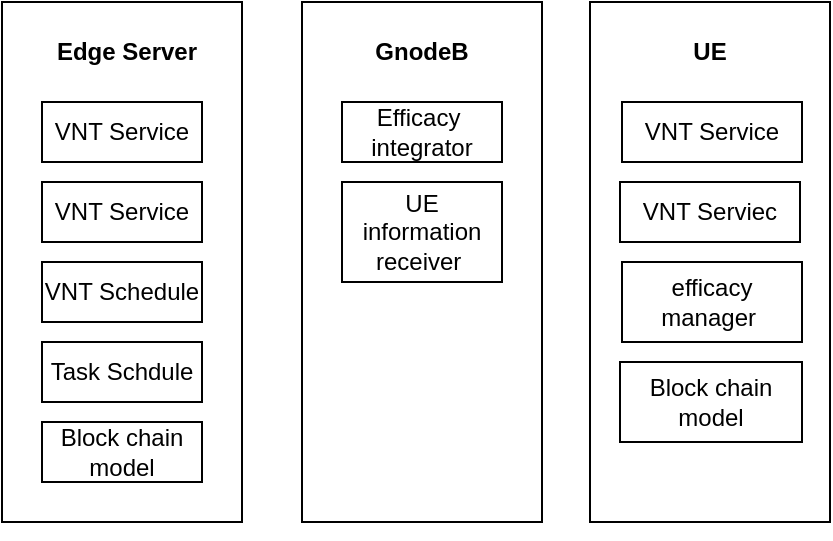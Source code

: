<mxfile version="20.7.4" type="github">
  <diagram id="s5Lp6KJXsDP1r1KMHNbF" name="第 1 页">
    <mxGraphModel dx="474" dy="768" grid="1" gridSize="10" guides="1" tooltips="1" connect="1" arrows="1" fold="1" page="1" pageScale="1" pageWidth="827" pageHeight="1169" math="0" shadow="0">
      <root>
        <mxCell id="0" />
        <mxCell id="1" parent="0" />
        <mxCell id="JW6iBh6kQ_5JrkFKigj4-1" value="" style="rounded=0;whiteSpace=wrap;html=1;" vertex="1" parent="1">
          <mxGeometry x="60" y="60" width="120" height="260" as="geometry" />
        </mxCell>
        <mxCell id="JW6iBh6kQ_5JrkFKigj4-2" value="" style="rounded=0;whiteSpace=wrap;html=1;" vertex="1" parent="1">
          <mxGeometry x="210" y="60" width="120" height="260" as="geometry" />
        </mxCell>
        <mxCell id="JW6iBh6kQ_5JrkFKigj4-3" value="" style="rounded=0;whiteSpace=wrap;html=1;" vertex="1" parent="1">
          <mxGeometry x="354" y="60" width="120" height="260" as="geometry" />
        </mxCell>
        <mxCell id="JW6iBh6kQ_5JrkFKigj4-4" value="&lt;font style=&quot;vertical-align: inherit;&quot;&gt;&lt;font style=&quot;vertical-align: inherit;&quot;&gt;Edge Server&lt;/font&gt;&lt;/font&gt;" style="text;html=1;strokeColor=none;fillColor=none;align=center;verticalAlign=middle;whiteSpace=wrap;rounded=0;strokeWidth=5;fontStyle=1" vertex="1" parent="1">
          <mxGeometry x="85" y="70" width="75" height="30" as="geometry" />
        </mxCell>
        <mxCell id="JW6iBh6kQ_5JrkFKigj4-5" value="&lt;b&gt;GnodeB&lt;/b&gt;" style="text;html=1;strokeColor=none;fillColor=none;align=center;verticalAlign=middle;whiteSpace=wrap;rounded=0;strokeWidth=5;" vertex="1" parent="1">
          <mxGeometry x="240" y="70" width="60" height="30" as="geometry" />
        </mxCell>
        <mxCell id="JW6iBh6kQ_5JrkFKigj4-6" value="&lt;b&gt;UE&lt;/b&gt;" style="text;html=1;strokeColor=none;fillColor=none;align=center;verticalAlign=middle;whiteSpace=wrap;rounded=0;strokeWidth=5;" vertex="1" parent="1">
          <mxGeometry x="384" y="70" width="60" height="30" as="geometry" />
        </mxCell>
        <mxCell id="JW6iBh6kQ_5JrkFKigj4-7" value="VNT Service" style="rounded=0;whiteSpace=wrap;html=1;strokeWidth=1;" vertex="1" parent="1">
          <mxGeometry x="80" y="110" width="80" height="30" as="geometry" />
        </mxCell>
        <mxCell id="JW6iBh6kQ_5JrkFKigj4-9" value="VNT Service" style="rounded=0;whiteSpace=wrap;html=1;strokeWidth=1;" vertex="1" parent="1">
          <mxGeometry x="80" y="150" width="80" height="30" as="geometry" />
        </mxCell>
        <mxCell id="JW6iBh6kQ_5JrkFKigj4-10" value="VNT Schedule" style="rounded=0;whiteSpace=wrap;html=1;strokeWidth=1;" vertex="1" parent="1">
          <mxGeometry x="80" y="190" width="80" height="30" as="geometry" />
        </mxCell>
        <mxCell id="JW6iBh6kQ_5JrkFKigj4-11" value="Task Schdule" style="rounded=0;whiteSpace=wrap;html=1;strokeWidth=1;" vertex="1" parent="1">
          <mxGeometry x="80" y="230" width="80" height="30" as="geometry" />
        </mxCell>
        <mxCell id="JW6iBh6kQ_5JrkFKigj4-12" value="Block chain model" style="rounded=0;whiteSpace=wrap;html=1;strokeWidth=1;" vertex="1" parent="1">
          <mxGeometry x="80" y="270" width="80" height="30" as="geometry" />
        </mxCell>
        <mxCell id="JW6iBh6kQ_5JrkFKigj4-13" value="Efficacy&amp;nbsp; integrator" style="rounded=0;whiteSpace=wrap;html=1;strokeWidth=1;" vertex="1" parent="1">
          <mxGeometry x="230" y="110" width="80" height="30" as="geometry" />
        </mxCell>
        <mxCell id="JW6iBh6kQ_5JrkFKigj4-14" value="VNT Service" style="rounded=0;whiteSpace=wrap;html=1;strokeWidth=1;" vertex="1" parent="1">
          <mxGeometry x="370" y="110" width="90" height="30" as="geometry" />
        </mxCell>
        <mxCell id="JW6iBh6kQ_5JrkFKigj4-15" value="VNT Serviec" style="rounded=0;whiteSpace=wrap;html=1;strokeWidth=1;" vertex="1" parent="1">
          <mxGeometry x="369" y="150" width="90" height="30" as="geometry" />
        </mxCell>
        <mxCell id="JW6iBh6kQ_5JrkFKigj4-16" value="efficacy manager&amp;nbsp;" style="rounded=0;whiteSpace=wrap;html=1;strokeWidth=1;" vertex="1" parent="1">
          <mxGeometry x="370" y="190" width="90" height="40" as="geometry" />
        </mxCell>
        <mxCell id="JW6iBh6kQ_5JrkFKigj4-18" value="Block chain model" style="rounded=0;whiteSpace=wrap;html=1;strokeWidth=1;" vertex="1" parent="1">
          <mxGeometry x="369" y="240" width="91" height="40" as="geometry" />
        </mxCell>
        <mxCell id="JW6iBh6kQ_5JrkFKigj4-19" value="UE information&lt;br&gt;receiver&amp;nbsp;" style="rounded=0;whiteSpace=wrap;html=1;strokeWidth=1;" vertex="1" parent="1">
          <mxGeometry x="230" y="150" width="80" height="50" as="geometry" />
        </mxCell>
        <mxCell id="JW6iBh6kQ_5JrkFKigj4-20" style="edgeStyle=orthogonalEdgeStyle;rounded=0;orthogonalLoop=1;jettySize=auto;html=1;exitX=0.5;exitY=1;exitDx=0;exitDy=0;" edge="1" parent="1" source="JW6iBh6kQ_5JrkFKigj4-2" target="JW6iBh6kQ_5JrkFKigj4-2">
          <mxGeometry relative="1" as="geometry" />
        </mxCell>
      </root>
    </mxGraphModel>
  </diagram>
</mxfile>
